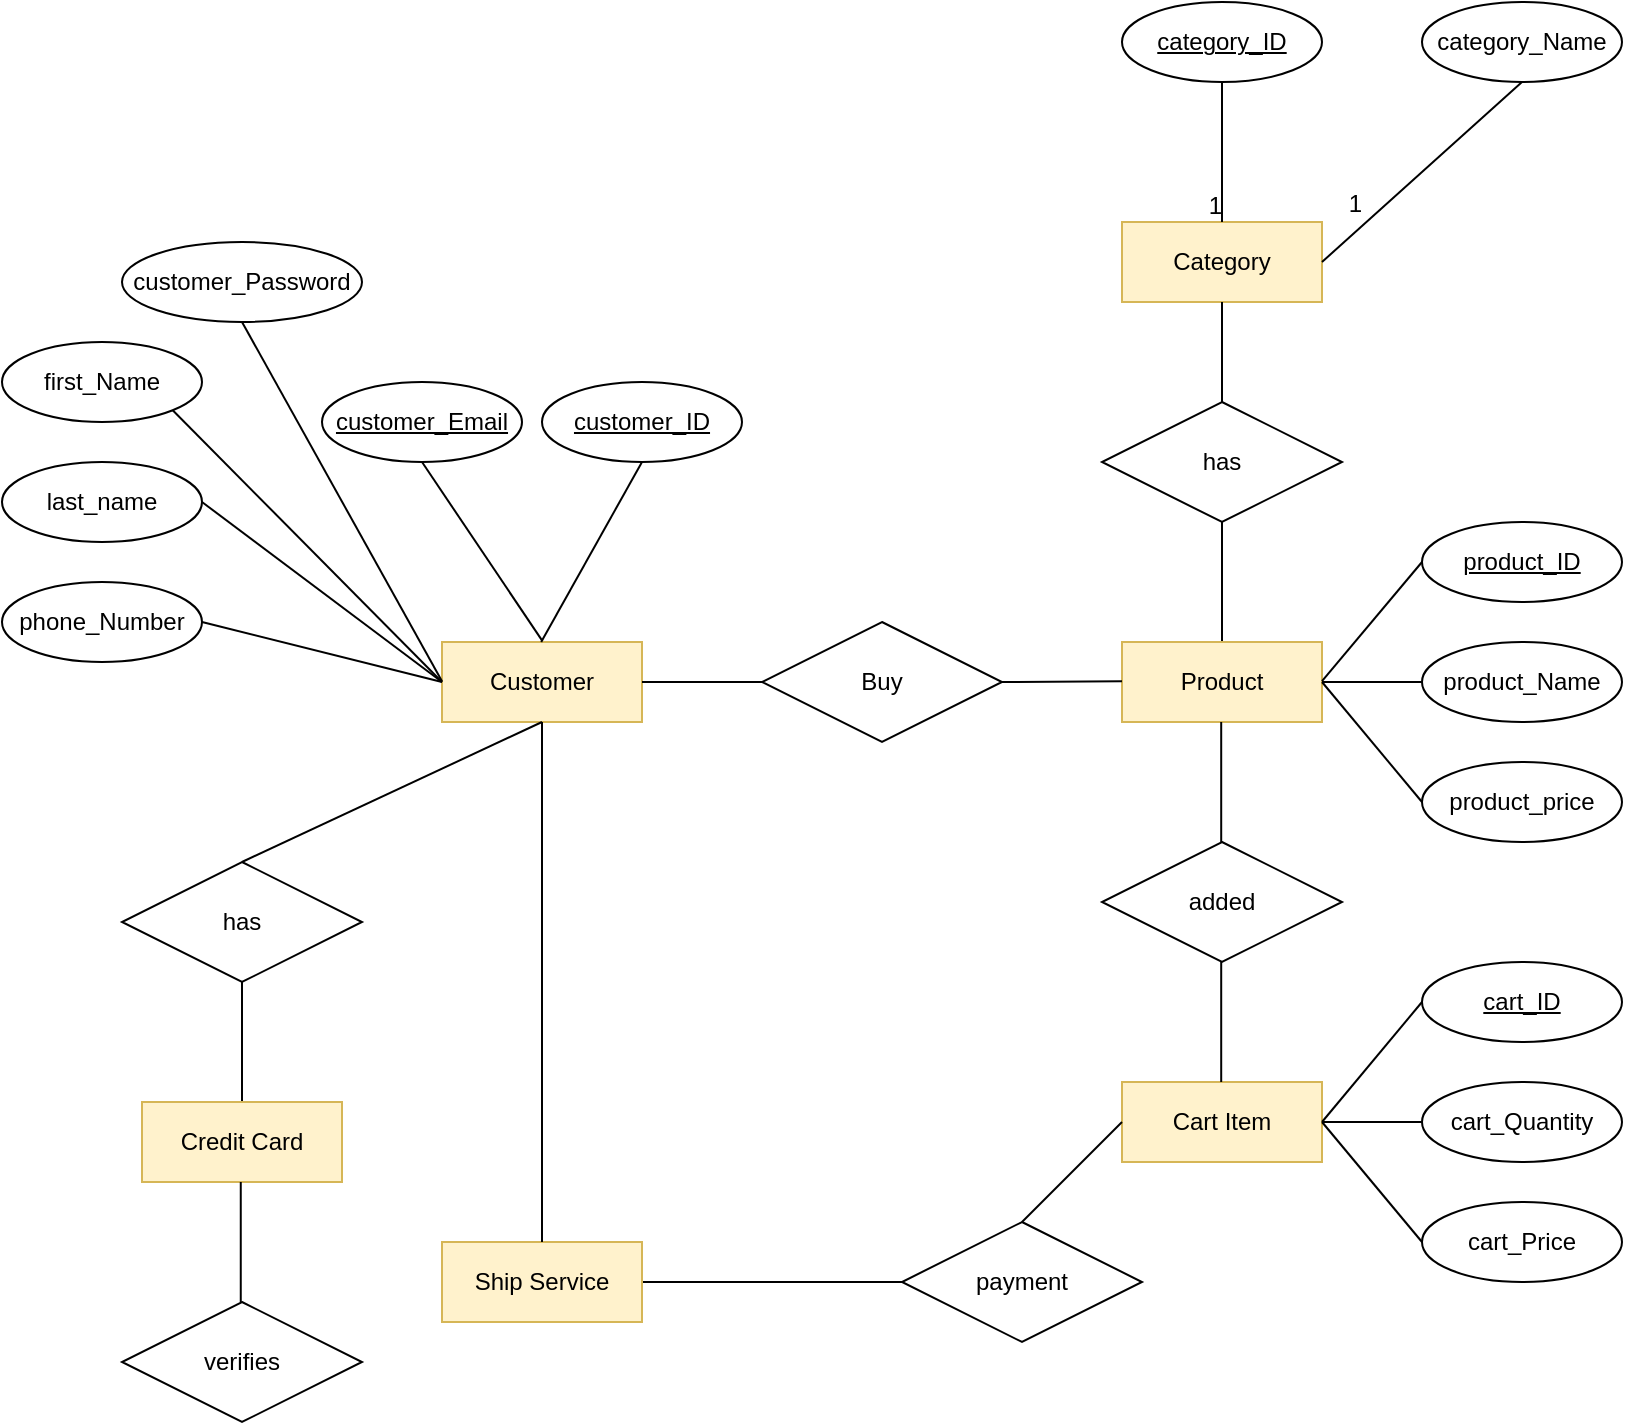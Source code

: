 <mxfile version="20.2.8" type="github">
  <diagram id="R2lEEEUBdFMjLlhIrx00" name="Page-1">
    <mxGraphModel dx="885" dy="934" grid="1" gridSize="10" guides="1" tooltips="1" connect="1" arrows="1" fold="1" page="1" pageScale="1" pageWidth="850" pageHeight="1100" math="0" shadow="0" extFonts="Permanent Marker^https://fonts.googleapis.com/css?family=Permanent+Marker">
      <root>
        <mxCell id="0" />
        <mxCell id="1" parent="0" />
        <mxCell id="AEvw3j2be58xQNeynocf-2" value="Category" style="whiteSpace=wrap;html=1;align=center;fillColor=#fff2cc;strokeColor=#d6b656;" vertex="1" parent="1">
          <mxGeometry x="560" y="150" width="100" height="40" as="geometry" />
        </mxCell>
        <mxCell id="AEvw3j2be58xQNeynocf-9" value="" style="endArrow=none;html=1;rounded=0;entryX=0.5;entryY=0;entryDx=0;entryDy=0;" edge="1" parent="1" target="AEvw3j2be58xQNeynocf-2">
          <mxGeometry relative="1" as="geometry">
            <mxPoint x="610" y="80" as="sourcePoint" />
            <mxPoint x="470" y="310" as="targetPoint" />
          </mxGeometry>
        </mxCell>
        <mxCell id="AEvw3j2be58xQNeynocf-10" value="1" style="resizable=0;html=1;align=right;verticalAlign=bottom;" connectable="0" vertex="1" parent="AEvw3j2be58xQNeynocf-9">
          <mxGeometry x="1" relative="1" as="geometry" />
        </mxCell>
        <mxCell id="AEvw3j2be58xQNeynocf-11" value="category_ID" style="ellipse;whiteSpace=wrap;html=1;align=center;fontStyle=4;" vertex="1" parent="1">
          <mxGeometry x="560" y="40" width="100" height="40" as="geometry" />
        </mxCell>
        <mxCell id="AEvw3j2be58xQNeynocf-12" value="" style="endArrow=none;html=1;rounded=0;entryX=1;entryY=0.5;entryDx=0;entryDy=0;" edge="1" parent="1" target="AEvw3j2be58xQNeynocf-2">
          <mxGeometry relative="1" as="geometry">
            <mxPoint x="760" y="80" as="sourcePoint" />
            <mxPoint x="620" y="160" as="targetPoint" />
            <Array as="points">
              <mxPoint x="760" y="80" />
            </Array>
          </mxGeometry>
        </mxCell>
        <mxCell id="AEvw3j2be58xQNeynocf-13" value="1" style="resizable=0;html=1;align=right;verticalAlign=bottom;" connectable="0" vertex="1" parent="AEvw3j2be58xQNeynocf-12">
          <mxGeometry x="1" relative="1" as="geometry">
            <mxPoint x="20" y="-20" as="offset" />
          </mxGeometry>
        </mxCell>
        <mxCell id="AEvw3j2be58xQNeynocf-19" value="" style="endArrow=none;html=1;rounded=0;entryX=0.5;entryY=1;entryDx=0;entryDy=0;" edge="1" parent="1" target="AEvw3j2be58xQNeynocf-2">
          <mxGeometry relative="1" as="geometry">
            <mxPoint x="610" y="260" as="sourcePoint" />
            <mxPoint x="470" y="310" as="targetPoint" />
          </mxGeometry>
        </mxCell>
        <mxCell id="AEvw3j2be58xQNeynocf-20" value="has" style="shape=rhombus;perimeter=rhombusPerimeter;whiteSpace=wrap;html=1;align=center;" vertex="1" parent="1">
          <mxGeometry x="550" y="240" width="120" height="60" as="geometry" />
        </mxCell>
        <mxCell id="AEvw3j2be58xQNeynocf-21" value="" style="endArrow=none;html=1;rounded=0;entryX=0.5;entryY=1;entryDx=0;entryDy=0;" edge="1" parent="1" target="AEvw3j2be58xQNeynocf-20">
          <mxGeometry relative="1" as="geometry">
            <mxPoint x="610" y="360" as="sourcePoint" />
            <mxPoint x="470" y="390" as="targetPoint" />
          </mxGeometry>
        </mxCell>
        <mxCell id="AEvw3j2be58xQNeynocf-22" value="Product" style="whiteSpace=wrap;html=1;align=center;fillColor=#fff2cc;strokeColor=#d6b656;" vertex="1" parent="1">
          <mxGeometry x="560" y="360" width="100" height="40" as="geometry" />
        </mxCell>
        <mxCell id="AEvw3j2be58xQNeynocf-23" value="product_ID" style="ellipse;whiteSpace=wrap;html=1;align=center;fontStyle=4;" vertex="1" parent="1">
          <mxGeometry x="710" y="300" width="100" height="40" as="geometry" />
        </mxCell>
        <mxCell id="AEvw3j2be58xQNeynocf-24" value="category_Name" style="ellipse;whiteSpace=wrap;html=1;align=center;" vertex="1" parent="1">
          <mxGeometry x="710" y="40" width="100" height="40" as="geometry" />
        </mxCell>
        <mxCell id="AEvw3j2be58xQNeynocf-25" value="product_Name" style="ellipse;whiteSpace=wrap;html=1;align=center;" vertex="1" parent="1">
          <mxGeometry x="710" y="360" width="100" height="40" as="geometry" />
        </mxCell>
        <mxCell id="AEvw3j2be58xQNeynocf-27" value="product_price" style="ellipse;whiteSpace=wrap;html=1;align=center;" vertex="1" parent="1">
          <mxGeometry x="710" y="420" width="100" height="40" as="geometry" />
        </mxCell>
        <mxCell id="AEvw3j2be58xQNeynocf-28" value="" style="endArrow=none;html=1;rounded=0;entryX=0;entryY=0.5;entryDx=0;entryDy=0;" edge="1" parent="1" target="AEvw3j2be58xQNeynocf-23">
          <mxGeometry relative="1" as="geometry">
            <mxPoint x="660" y="379.6" as="sourcePoint" />
            <mxPoint x="820" y="379.6" as="targetPoint" />
          </mxGeometry>
        </mxCell>
        <mxCell id="AEvw3j2be58xQNeynocf-29" value="" style="endArrow=none;html=1;rounded=0;entryX=0;entryY=0.5;entryDx=0;entryDy=0;exitX=1;exitY=0.5;exitDx=0;exitDy=0;" edge="1" parent="1" source="AEvw3j2be58xQNeynocf-22" target="AEvw3j2be58xQNeynocf-27">
          <mxGeometry relative="1" as="geometry">
            <mxPoint x="660" y="539.6" as="sourcePoint" />
            <mxPoint x="710" y="460" as="targetPoint" />
          </mxGeometry>
        </mxCell>
        <mxCell id="AEvw3j2be58xQNeynocf-30" value="" style="endArrow=none;html=1;rounded=0;entryX=0;entryY=0.5;entryDx=0;entryDy=0;exitX=1;exitY=0.5;exitDx=0;exitDy=0;" edge="1" parent="1" source="AEvw3j2be58xQNeynocf-22" target="AEvw3j2be58xQNeynocf-25">
          <mxGeometry relative="1" as="geometry">
            <mxPoint x="680" y="399.6" as="sourcePoint" />
            <mxPoint x="730" y="320" as="targetPoint" />
          </mxGeometry>
        </mxCell>
        <mxCell id="AEvw3j2be58xQNeynocf-34" value="" style="endArrow=none;html=1;rounded=0;entryX=0.5;entryY=1;entryDx=0;entryDy=0;" edge="1" parent="1">
          <mxGeometry relative="1" as="geometry">
            <mxPoint x="609.6" y="460" as="sourcePoint" />
            <mxPoint x="609.6" y="400" as="targetPoint" />
          </mxGeometry>
        </mxCell>
        <mxCell id="AEvw3j2be58xQNeynocf-35" value="added" style="shape=rhombus;perimeter=rhombusPerimeter;whiteSpace=wrap;html=1;align=center;" vertex="1" parent="1">
          <mxGeometry x="550" y="460" width="120" height="60" as="geometry" />
        </mxCell>
        <mxCell id="AEvw3j2be58xQNeynocf-36" value="Cart Item" style="whiteSpace=wrap;html=1;align=center;fillColor=#fff2cc;strokeColor=#d6b656;" vertex="1" parent="1">
          <mxGeometry x="560" y="580" width="100" height="40" as="geometry" />
        </mxCell>
        <mxCell id="AEvw3j2be58xQNeynocf-37" value="" style="endArrow=none;html=1;rounded=0;entryX=0.5;entryY=1;entryDx=0;entryDy=0;" edge="1" parent="1">
          <mxGeometry relative="1" as="geometry">
            <mxPoint x="609.6" y="580" as="sourcePoint" />
            <mxPoint x="609.6" y="520" as="targetPoint" />
          </mxGeometry>
        </mxCell>
        <mxCell id="AEvw3j2be58xQNeynocf-38" value="cart_ID" style="ellipse;whiteSpace=wrap;html=1;align=center;fontStyle=4;" vertex="1" parent="1">
          <mxGeometry x="710" y="520" width="100" height="40" as="geometry" />
        </mxCell>
        <mxCell id="AEvw3j2be58xQNeynocf-39" value="cart_Price" style="ellipse;whiteSpace=wrap;html=1;align=center;" vertex="1" parent="1">
          <mxGeometry x="710" y="640" width="100" height="40" as="geometry" />
        </mxCell>
        <mxCell id="AEvw3j2be58xQNeynocf-40" value="cart_Quantity" style="ellipse;whiteSpace=wrap;html=1;align=center;" vertex="1" parent="1">
          <mxGeometry x="710" y="580" width="100" height="40" as="geometry" />
        </mxCell>
        <mxCell id="AEvw3j2be58xQNeynocf-41" value="" style="endArrow=none;html=1;rounded=0;entryX=0;entryY=0.5;entryDx=0;entryDy=0;" edge="1" parent="1">
          <mxGeometry relative="1" as="geometry">
            <mxPoint x="660" y="600" as="sourcePoint" />
            <mxPoint x="710" y="540" as="targetPoint" />
          </mxGeometry>
        </mxCell>
        <mxCell id="AEvw3j2be58xQNeynocf-42" value="" style="endArrow=none;html=1;rounded=0;entryX=0;entryY=0.5;entryDx=0;entryDy=0;" edge="1" parent="1">
          <mxGeometry relative="1" as="geometry">
            <mxPoint x="660" y="600" as="sourcePoint" />
            <mxPoint x="710" y="600" as="targetPoint" />
          </mxGeometry>
        </mxCell>
        <mxCell id="AEvw3j2be58xQNeynocf-43" value="" style="endArrow=none;html=1;rounded=0;entryX=0;entryY=0.5;entryDx=0;entryDy=0;exitX=1;exitY=0.5;exitDx=0;exitDy=0;" edge="1" parent="1">
          <mxGeometry relative="1" as="geometry">
            <mxPoint x="660" y="600" as="sourcePoint" />
            <mxPoint x="710" y="660" as="targetPoint" />
          </mxGeometry>
        </mxCell>
        <mxCell id="AEvw3j2be58xQNeynocf-44" value="Customer" style="whiteSpace=wrap;html=1;align=center;fillColor=#fff2cc;strokeColor=#d6b656;" vertex="1" parent="1">
          <mxGeometry x="220" y="360" width="100" height="40" as="geometry" />
        </mxCell>
        <mxCell id="AEvw3j2be58xQNeynocf-45" value="" style="endArrow=none;html=1;rounded=0;entryX=1;entryY=0.5;entryDx=0;entryDy=0;startArrow=none;" edge="1" parent="1" source="AEvw3j2be58xQNeynocf-46" target="AEvw3j2be58xQNeynocf-44">
          <mxGeometry relative="1" as="geometry">
            <mxPoint x="430" y="380" as="sourcePoint" />
            <mxPoint x="470" y="350" as="targetPoint" />
            <Array as="points" />
          </mxGeometry>
        </mxCell>
        <mxCell id="AEvw3j2be58xQNeynocf-52" value="" style="endArrow=none;html=1;rounded=0;entryX=1;entryY=0.5;entryDx=0;entryDy=0;" edge="1" parent="1" target="AEvw3j2be58xQNeynocf-46">
          <mxGeometry relative="1" as="geometry">
            <mxPoint x="560" y="379.6" as="sourcePoint" />
            <mxPoint x="510" y="380" as="targetPoint" />
            <Array as="points">
              <mxPoint x="560" y="379.6" />
            </Array>
          </mxGeometry>
        </mxCell>
        <mxCell id="AEvw3j2be58xQNeynocf-46" value="Buy" style="shape=rhombus;perimeter=rhombusPerimeter;whiteSpace=wrap;html=1;align=center;" vertex="1" parent="1">
          <mxGeometry x="380" y="350" width="120" height="60" as="geometry" />
        </mxCell>
        <mxCell id="AEvw3j2be58xQNeynocf-55" value="" style="endArrow=none;html=1;rounded=0;exitX=0.5;exitY=1;exitDx=0;exitDy=0;" edge="1" parent="1" source="AEvw3j2be58xQNeynocf-65">
          <mxGeometry relative="1" as="geometry">
            <mxPoint x="170" y="380" as="sourcePoint" />
            <mxPoint x="220" y="379.6" as="targetPoint" />
          </mxGeometry>
        </mxCell>
        <mxCell id="AEvw3j2be58xQNeynocf-56" value="customer_ID" style="ellipse;whiteSpace=wrap;html=1;align=center;fontStyle=4;" vertex="1" parent="1">
          <mxGeometry x="270" y="230" width="100" height="40" as="geometry" />
        </mxCell>
        <mxCell id="AEvw3j2be58xQNeynocf-58" value="" style="endArrow=none;html=1;rounded=0;entryX=0.5;entryY=1;entryDx=0;entryDy=0;" edge="1" parent="1" target="AEvw3j2be58xQNeynocf-56">
          <mxGeometry relative="1" as="geometry">
            <mxPoint x="269.6" y="360" as="sourcePoint" />
            <mxPoint x="270" y="320" as="targetPoint" />
          </mxGeometry>
        </mxCell>
        <mxCell id="AEvw3j2be58xQNeynocf-61" value="customer_Email" style="ellipse;whiteSpace=wrap;html=1;align=center;fontStyle=4;" vertex="1" parent="1">
          <mxGeometry x="160" y="230" width="100" height="40" as="geometry" />
        </mxCell>
        <mxCell id="AEvw3j2be58xQNeynocf-62" value="" style="endArrow=none;html=1;rounded=0;exitX=0.5;exitY=1;exitDx=0;exitDy=0;" edge="1" parent="1" source="AEvw3j2be58xQNeynocf-61">
          <mxGeometry relative="1" as="geometry">
            <mxPoint x="110" y="359.2" as="sourcePoint" />
            <mxPoint x="270" y="359.2" as="targetPoint" />
          </mxGeometry>
        </mxCell>
        <mxCell id="AEvw3j2be58xQNeynocf-65" value="customer_Password" style="ellipse;whiteSpace=wrap;html=1;align=center;" vertex="1" parent="1">
          <mxGeometry x="60" y="160" width="120" height="40" as="geometry" />
        </mxCell>
        <mxCell id="AEvw3j2be58xQNeynocf-66" value="first_Name" style="ellipse;whiteSpace=wrap;html=1;align=center;" vertex="1" parent="1">
          <mxGeometry y="210" width="100" height="40" as="geometry" />
        </mxCell>
        <mxCell id="AEvw3j2be58xQNeynocf-67" value="last_name" style="ellipse;whiteSpace=wrap;html=1;align=center;" vertex="1" parent="1">
          <mxGeometry y="270" width="100" height="40" as="geometry" />
        </mxCell>
        <mxCell id="AEvw3j2be58xQNeynocf-68" value="phone_Number" style="ellipse;whiteSpace=wrap;html=1;align=center;" vertex="1" parent="1">
          <mxGeometry y="330" width="100" height="40" as="geometry" />
        </mxCell>
        <mxCell id="AEvw3j2be58xQNeynocf-69" value="" style="endArrow=none;html=1;rounded=0;exitX=1;exitY=1;exitDx=0;exitDy=0;entryX=0;entryY=0.5;entryDx=0;entryDy=0;" edge="1" parent="1" source="AEvw3j2be58xQNeynocf-66" target="AEvw3j2be58xQNeynocf-44">
          <mxGeometry relative="1" as="geometry">
            <mxPoint x="100" y="320" as="sourcePoint" />
            <mxPoint x="230" y="429.6" as="targetPoint" />
          </mxGeometry>
        </mxCell>
        <mxCell id="AEvw3j2be58xQNeynocf-70" value="" style="endArrow=none;html=1;rounded=0;exitX=1;exitY=0.5;exitDx=0;exitDy=0;entryX=0;entryY=0.5;entryDx=0;entryDy=0;" edge="1" parent="1" source="AEvw3j2be58xQNeynocf-67" target="AEvw3j2be58xQNeynocf-44">
          <mxGeometry relative="1" as="geometry">
            <mxPoint x="100" y="380" as="sourcePoint" />
            <mxPoint x="230" y="489.6" as="targetPoint" />
          </mxGeometry>
        </mxCell>
        <mxCell id="AEvw3j2be58xQNeynocf-71" value="" style="endArrow=none;html=1;rounded=0;exitX=1;exitY=0.5;exitDx=0;exitDy=0;entryX=0;entryY=0.5;entryDx=0;entryDy=0;" edge="1" parent="1" source="AEvw3j2be58xQNeynocf-68" target="AEvw3j2be58xQNeynocf-44">
          <mxGeometry relative="1" as="geometry">
            <mxPoint x="100" y="440" as="sourcePoint" />
            <mxPoint x="230" y="549.6" as="targetPoint" />
          </mxGeometry>
        </mxCell>
        <mxCell id="AEvw3j2be58xQNeynocf-74" value="payment" style="shape=rhombus;perimeter=rhombusPerimeter;whiteSpace=wrap;html=1;align=center;" vertex="1" parent="1">
          <mxGeometry x="450" y="650" width="120" height="60" as="geometry" />
        </mxCell>
        <mxCell id="AEvw3j2be58xQNeynocf-78" value="" style="endArrow=none;html=1;rounded=0;entryX=0;entryY=0.5;entryDx=0;entryDy=0;" edge="1" parent="1" target="AEvw3j2be58xQNeynocf-36">
          <mxGeometry width="50" height="50" relative="1" as="geometry">
            <mxPoint x="510" y="650" as="sourcePoint" />
            <mxPoint x="450" y="240" as="targetPoint" />
          </mxGeometry>
        </mxCell>
        <mxCell id="AEvw3j2be58xQNeynocf-93" value="" style="endArrow=none;html=1;rounded=0;entryX=0.5;entryY=1;entryDx=0;entryDy=0;exitX=0.5;exitY=0;exitDx=0;exitDy=0;" edge="1" parent="1" source="AEvw3j2be58xQNeynocf-94" target="AEvw3j2be58xQNeynocf-44">
          <mxGeometry relative="1" as="geometry">
            <mxPoint x="270" y="450" as="sourcePoint" />
            <mxPoint x="368.75" y="610" as="targetPoint" />
          </mxGeometry>
        </mxCell>
        <mxCell id="AEvw3j2be58xQNeynocf-94" value="has" style="shape=rhombus;perimeter=rhombusPerimeter;whiteSpace=wrap;html=1;align=center;" vertex="1" parent="1">
          <mxGeometry x="60" y="470" width="120" height="60" as="geometry" />
        </mxCell>
        <mxCell id="AEvw3j2be58xQNeynocf-95" value="" style="endArrow=none;html=1;rounded=0;entryX=0.5;entryY=1;entryDx=0;entryDy=0;exitX=0.5;exitY=0;exitDx=0;exitDy=0;" edge="1" parent="1" source="AEvw3j2be58xQNeynocf-96" target="AEvw3j2be58xQNeynocf-94">
          <mxGeometry relative="1" as="geometry">
            <mxPoint x="160" y="550" as="sourcePoint" />
            <mxPoint x="234.38" y="500.0" as="targetPoint" />
          </mxGeometry>
        </mxCell>
        <mxCell id="AEvw3j2be58xQNeynocf-96" value="Credit Card" style="whiteSpace=wrap;html=1;align=center;fillColor=#fff2cc;strokeColor=#d6b656;" vertex="1" parent="1">
          <mxGeometry x="70" y="590" width="100" height="40" as="geometry" />
        </mxCell>
        <mxCell id="AEvw3j2be58xQNeynocf-98" value="verifies" style="shape=rhombus;perimeter=rhombusPerimeter;whiteSpace=wrap;html=1;align=center;" vertex="1" parent="1">
          <mxGeometry x="60" y="690" width="120" height="60" as="geometry" />
        </mxCell>
        <mxCell id="AEvw3j2be58xQNeynocf-99" value="" style="endArrow=none;html=1;rounded=0;exitX=1;exitY=0.5;exitDx=0;exitDy=0;" edge="1" parent="1" source="AEvw3j2be58xQNeynocf-103">
          <mxGeometry width="50" height="50" relative="1" as="geometry">
            <mxPoint x="360" y="680" as="sourcePoint" />
            <mxPoint x="450" y="680" as="targetPoint" />
            <Array as="points">
              <mxPoint x="450" y="680" />
            </Array>
          </mxGeometry>
        </mxCell>
        <mxCell id="AEvw3j2be58xQNeynocf-101" value="" style="endArrow=none;html=1;rounded=0;entryX=0.5;entryY=1;entryDx=0;entryDy=0;exitX=0.5;exitY=0;exitDx=0;exitDy=0;" edge="1" parent="1">
          <mxGeometry relative="1" as="geometry">
            <mxPoint x="119.38" y="690" as="sourcePoint" />
            <mxPoint x="119.38" y="630" as="targetPoint" />
          </mxGeometry>
        </mxCell>
        <mxCell id="AEvw3j2be58xQNeynocf-103" value="Ship Service" style="whiteSpace=wrap;html=1;align=center;fillColor=#fff2cc;strokeColor=#d6b656;" vertex="1" parent="1">
          <mxGeometry x="220" y="660" width="100" height="40" as="geometry" />
        </mxCell>
        <mxCell id="AEvw3j2be58xQNeynocf-104" value="" style="endArrow=none;html=1;rounded=0;entryX=0.5;entryY=1;entryDx=0;entryDy=0;exitX=0.5;exitY=0;exitDx=0;exitDy=0;" edge="1" parent="1" source="AEvw3j2be58xQNeynocf-103" target="AEvw3j2be58xQNeynocf-44">
          <mxGeometry relative="1" as="geometry">
            <mxPoint x="130" y="480" as="sourcePoint" />
            <mxPoint x="280" y="410" as="targetPoint" />
          </mxGeometry>
        </mxCell>
      </root>
    </mxGraphModel>
  </diagram>
</mxfile>
